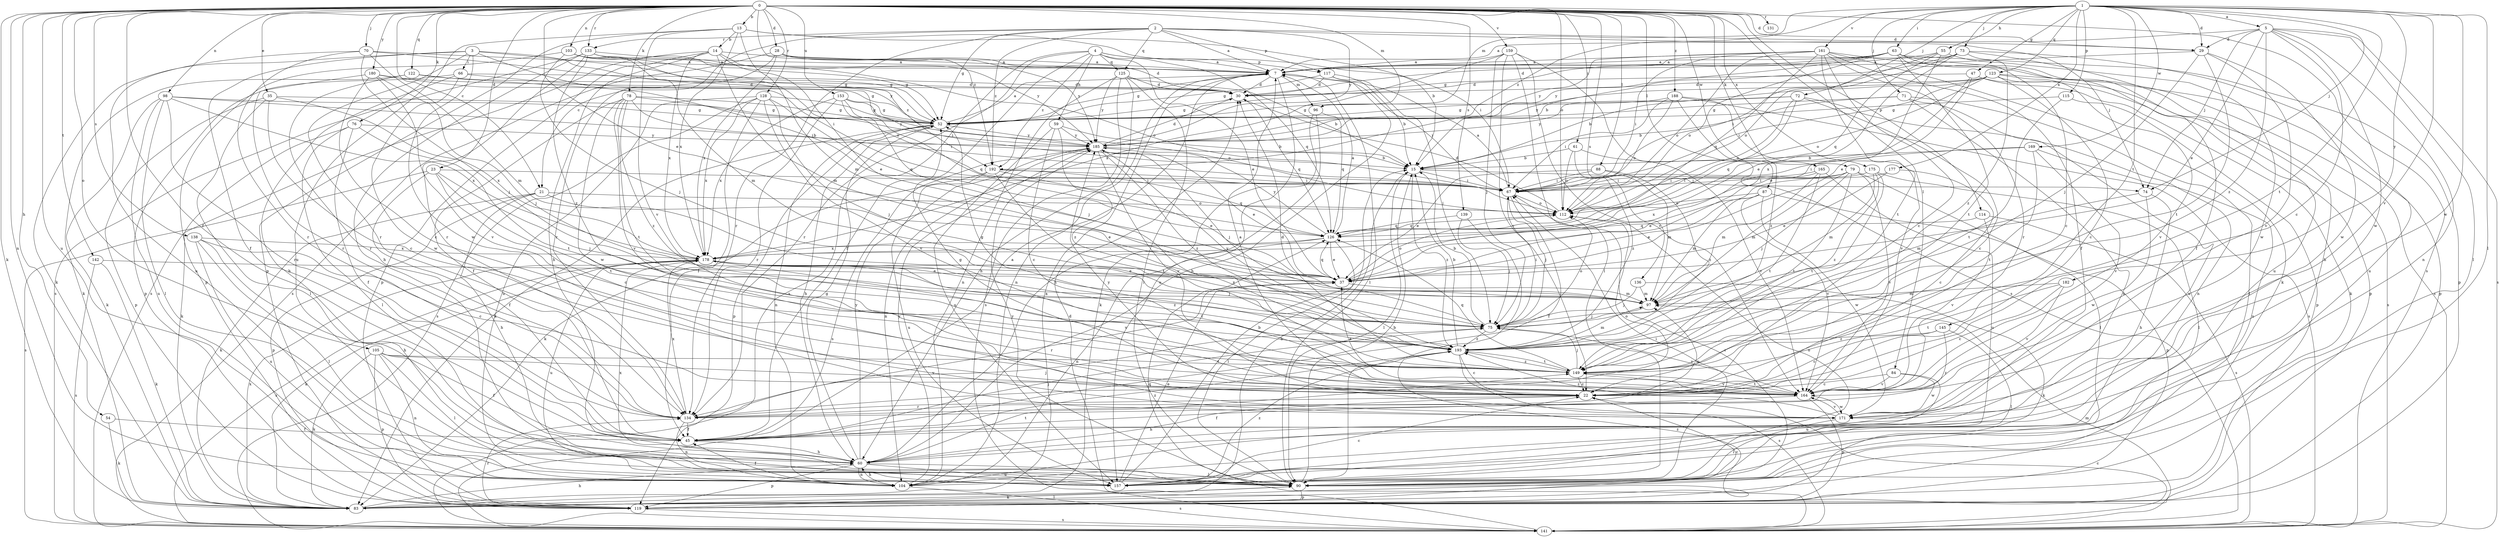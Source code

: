 strict digraph  {
0;
1;
2;
3;
4;
5;
7;
13;
14;
15;
21;
22;
23;
28;
29;
30;
35;
37;
45;
47;
52;
54;
55;
59;
60;
61;
63;
66;
67;
70;
71;
72;
73;
74;
75;
76;
78;
79;
83;
84;
87;
88;
90;
96;
97;
98;
103;
104;
105;
112;
114;
115;
117;
119;
122;
123;
125;
126;
128;
131;
133;
134;
136;
138;
139;
141;
142;
145;
149;
153;
157;
159;
161;
164;
165;
169;
171;
175;
177;
178;
180;
182;
185;
188;
192;
193;
0 -> 13  [label=b];
0 -> 21  [label=c];
0 -> 23  [label=d];
0 -> 28  [label=d];
0 -> 29  [label=d];
0 -> 35  [label=e];
0 -> 37  [label=e];
0 -> 45  [label=f];
0 -> 54  [label=h];
0 -> 61  [label=i];
0 -> 70  [label=j];
0 -> 76  [label=k];
0 -> 78  [label=k];
0 -> 79  [label=k];
0 -> 83  [label=k];
0 -> 84  [label=l];
0 -> 87  [label=l];
0 -> 88  [label=l];
0 -> 96  [label=m];
0 -> 98  [label=n];
0 -> 103  [label=n];
0 -> 104  [label=n];
0 -> 105  [label=o];
0 -> 112  [label=o];
0 -> 114  [label=p];
0 -> 122  [label=q];
0 -> 128  [label=r];
0 -> 131  [label=r];
0 -> 133  [label=r];
0 -> 136  [label=s];
0 -> 138  [label=s];
0 -> 139  [label=s];
0 -> 141  [label=s];
0 -> 142  [label=t];
0 -> 153  [label=u];
0 -> 157  [label=u];
0 -> 159  [label=v];
0 -> 165  [label=w];
0 -> 175  [label=x];
0 -> 180  [label=y];
0 -> 188  [label=z];
0 -> 192  [label=z];
1 -> 5  [label=a];
1 -> 29  [label=d];
1 -> 47  [label=g];
1 -> 55  [label=h];
1 -> 63  [label=i];
1 -> 71  [label=j];
1 -> 72  [label=j];
1 -> 73  [label=j];
1 -> 74  [label=j];
1 -> 90  [label=l];
1 -> 96  [label=m];
1 -> 115  [label=p];
1 -> 123  [label=q];
1 -> 145  [label=t];
1 -> 149  [label=t];
1 -> 161  [label=v];
1 -> 164  [label=v];
1 -> 169  [label=w];
1 -> 171  [label=w];
1 -> 177  [label=x];
1 -> 182  [label=y];
1 -> 192  [label=z];
2 -> 7  [label=a];
2 -> 21  [label=c];
2 -> 29  [label=d];
2 -> 52  [label=g];
2 -> 74  [label=j];
2 -> 117  [label=p];
2 -> 125  [label=q];
2 -> 133  [label=r];
2 -> 134  [label=r];
2 -> 185  [label=y];
2 -> 192  [label=z];
3 -> 45  [label=f];
3 -> 52  [label=g];
3 -> 66  [label=i];
3 -> 67  [label=i];
3 -> 83  [label=k];
3 -> 134  [label=r];
3 -> 171  [label=w];
3 -> 192  [label=z];
4 -> 7  [label=a];
4 -> 37  [label=e];
4 -> 45  [label=f];
4 -> 59  [label=h];
4 -> 117  [label=p];
4 -> 125  [label=q];
4 -> 126  [label=q];
4 -> 134  [label=r];
4 -> 141  [label=s];
4 -> 192  [label=z];
5 -> 7  [label=a];
5 -> 22  [label=c];
5 -> 29  [label=d];
5 -> 37  [label=e];
5 -> 74  [label=j];
5 -> 90  [label=l];
5 -> 104  [label=n];
5 -> 141  [label=s];
5 -> 171  [label=w];
5 -> 193  [label=z];
7 -> 30  [label=d];
7 -> 52  [label=g];
7 -> 67  [label=i];
7 -> 90  [label=l];
7 -> 96  [label=m];
7 -> 104  [label=n];
7 -> 157  [label=u];
13 -> 14  [label=b];
13 -> 15  [label=b];
13 -> 67  [label=i];
13 -> 97  [label=m];
13 -> 119  [label=p];
13 -> 157  [label=u];
13 -> 164  [label=v];
13 -> 178  [label=x];
14 -> 7  [label=a];
14 -> 37  [label=e];
14 -> 60  [label=h];
14 -> 97  [label=m];
14 -> 119  [label=p];
14 -> 141  [label=s];
14 -> 178  [label=x];
14 -> 185  [label=y];
15 -> 67  [label=i];
15 -> 74  [label=j];
15 -> 90  [label=l];
15 -> 193  [label=z];
21 -> 37  [label=e];
21 -> 60  [label=h];
21 -> 83  [label=k];
21 -> 112  [label=o];
21 -> 119  [label=p];
22 -> 7  [label=a];
22 -> 52  [label=g];
22 -> 60  [label=h];
22 -> 134  [label=r];
23 -> 22  [label=c];
23 -> 45  [label=f];
23 -> 67  [label=i];
23 -> 75  [label=j];
23 -> 141  [label=s];
23 -> 149  [label=t];
28 -> 7  [label=a];
28 -> 30  [label=d];
28 -> 134  [label=r];
28 -> 141  [label=s];
28 -> 178  [label=x];
28 -> 185  [label=y];
29 -> 7  [label=a];
29 -> 75  [label=j];
29 -> 149  [label=t];
29 -> 164  [label=v];
29 -> 171  [label=w];
30 -> 52  [label=g];
30 -> 126  [label=q];
35 -> 22  [label=c];
35 -> 52  [label=g];
35 -> 90  [label=l];
35 -> 119  [label=p];
35 -> 178  [label=x];
37 -> 97  [label=m];
37 -> 112  [label=o];
37 -> 126  [label=q];
37 -> 134  [label=r];
45 -> 7  [label=a];
45 -> 60  [label=h];
45 -> 75  [label=j];
45 -> 193  [label=z];
47 -> 30  [label=d];
47 -> 37  [label=e];
47 -> 83  [label=k];
47 -> 119  [label=p];
47 -> 178  [label=x];
52 -> 7  [label=a];
52 -> 60  [label=h];
52 -> 83  [label=k];
52 -> 104  [label=n];
52 -> 119  [label=p];
52 -> 185  [label=y];
54 -> 45  [label=f];
54 -> 83  [label=k];
55 -> 7  [label=a];
55 -> 37  [label=e];
55 -> 67  [label=i];
55 -> 126  [label=q];
55 -> 171  [label=w];
59 -> 15  [label=b];
59 -> 22  [label=c];
59 -> 157  [label=u];
59 -> 185  [label=y];
59 -> 193  [label=z];
60 -> 52  [label=g];
60 -> 90  [label=l];
60 -> 104  [label=n];
60 -> 119  [label=p];
60 -> 149  [label=t];
60 -> 157  [label=u];
60 -> 185  [label=y];
61 -> 15  [label=b];
61 -> 112  [label=o];
61 -> 164  [label=v];
61 -> 193  [label=z];
63 -> 7  [label=a];
63 -> 22  [label=c];
63 -> 30  [label=d];
63 -> 45  [label=f];
63 -> 52  [label=g];
63 -> 112  [label=o];
63 -> 119  [label=p];
63 -> 141  [label=s];
63 -> 149  [label=t];
63 -> 185  [label=y];
66 -> 30  [label=d];
66 -> 60  [label=h];
66 -> 67  [label=i];
66 -> 119  [label=p];
66 -> 171  [label=w];
67 -> 7  [label=a];
67 -> 45  [label=f];
67 -> 75  [label=j];
67 -> 112  [label=o];
70 -> 7  [label=a];
70 -> 75  [label=j];
70 -> 97  [label=m];
70 -> 134  [label=r];
70 -> 157  [label=u];
70 -> 185  [label=y];
71 -> 15  [label=b];
71 -> 52  [label=g];
71 -> 90  [label=l];
71 -> 104  [label=n];
71 -> 157  [label=u];
72 -> 22  [label=c];
72 -> 52  [label=g];
72 -> 104  [label=n];
72 -> 112  [label=o];
72 -> 126  [label=q];
72 -> 185  [label=y];
73 -> 7  [label=a];
73 -> 15  [label=b];
73 -> 37  [label=e];
73 -> 60  [label=h];
73 -> 112  [label=o];
73 -> 157  [label=u];
73 -> 193  [label=z];
74 -> 60  [label=h];
74 -> 97  [label=m];
74 -> 171  [label=w];
75 -> 15  [label=b];
75 -> 67  [label=i];
75 -> 112  [label=o];
75 -> 164  [label=v];
75 -> 193  [label=z];
76 -> 45  [label=f];
76 -> 83  [label=k];
76 -> 90  [label=l];
76 -> 149  [label=t];
76 -> 185  [label=y];
78 -> 45  [label=f];
78 -> 52  [label=g];
78 -> 67  [label=i];
78 -> 149  [label=t];
78 -> 164  [label=v];
78 -> 171  [label=w];
78 -> 185  [label=y];
78 -> 193  [label=z];
79 -> 37  [label=e];
79 -> 67  [label=i];
79 -> 75  [label=j];
79 -> 90  [label=l];
79 -> 97  [label=m];
79 -> 149  [label=t];
79 -> 164  [label=v];
83 -> 7  [label=a];
83 -> 15  [label=b];
83 -> 22  [label=c];
83 -> 60  [label=h];
83 -> 67  [label=i];
83 -> 178  [label=x];
84 -> 22  [label=c];
84 -> 157  [label=u];
84 -> 164  [label=v];
84 -> 171  [label=w];
87 -> 37  [label=e];
87 -> 97  [label=m];
87 -> 112  [label=o];
87 -> 119  [label=p];
87 -> 164  [label=v];
87 -> 171  [label=w];
88 -> 37  [label=e];
88 -> 67  [label=i];
88 -> 97  [label=m];
88 -> 193  [label=z];
90 -> 15  [label=b];
90 -> 67  [label=i];
90 -> 83  [label=k];
90 -> 112  [label=o];
90 -> 119  [label=p];
90 -> 178  [label=x];
90 -> 185  [label=y];
96 -> 60  [label=h];
96 -> 83  [label=k];
96 -> 126  [label=q];
97 -> 75  [label=j];
97 -> 178  [label=x];
98 -> 15  [label=b];
98 -> 52  [label=g];
98 -> 83  [label=k];
98 -> 90  [label=l];
98 -> 134  [label=r];
98 -> 157  [label=u];
98 -> 178  [label=x];
103 -> 7  [label=a];
103 -> 52  [label=g];
103 -> 75  [label=j];
103 -> 97  [label=m];
103 -> 112  [label=o];
103 -> 119  [label=p];
104 -> 45  [label=f];
104 -> 60  [label=h];
104 -> 141  [label=s];
104 -> 185  [label=y];
105 -> 45  [label=f];
105 -> 83  [label=k];
105 -> 90  [label=l];
105 -> 104  [label=n];
105 -> 119  [label=p];
105 -> 149  [label=t];
105 -> 164  [label=v];
112 -> 30  [label=d];
112 -> 126  [label=q];
114 -> 126  [label=q];
114 -> 141  [label=s];
114 -> 164  [label=v];
115 -> 52  [label=g];
115 -> 119  [label=p];
115 -> 149  [label=t];
117 -> 15  [label=b];
117 -> 30  [label=d];
117 -> 52  [label=g];
117 -> 60  [label=h];
117 -> 75  [label=j];
119 -> 90  [label=l];
119 -> 134  [label=r];
119 -> 141  [label=s];
119 -> 193  [label=z];
122 -> 30  [label=d];
122 -> 67  [label=i];
122 -> 83  [label=k];
122 -> 134  [label=r];
123 -> 15  [label=b];
123 -> 22  [label=c];
123 -> 30  [label=d];
123 -> 67  [label=i];
123 -> 112  [label=o];
123 -> 119  [label=p];
123 -> 141  [label=s];
123 -> 164  [label=v];
123 -> 185  [label=y];
125 -> 15  [label=b];
125 -> 30  [label=d];
125 -> 60  [label=h];
125 -> 90  [label=l];
125 -> 104  [label=n];
125 -> 141  [label=s];
125 -> 185  [label=y];
126 -> 7  [label=a];
126 -> 37  [label=e];
126 -> 90  [label=l];
126 -> 104  [label=n];
126 -> 178  [label=x];
126 -> 185  [label=y];
128 -> 45  [label=f];
128 -> 52  [label=g];
128 -> 75  [label=j];
128 -> 126  [label=q];
128 -> 141  [label=s];
128 -> 157  [label=u];
128 -> 164  [label=v];
128 -> 178  [label=x];
133 -> 7  [label=a];
133 -> 52  [label=g];
133 -> 60  [label=h];
133 -> 112  [label=o];
133 -> 134  [label=r];
133 -> 141  [label=s];
133 -> 193  [label=z];
134 -> 45  [label=f];
134 -> 75  [label=j];
134 -> 97  [label=m];
134 -> 104  [label=n];
134 -> 112  [label=o];
134 -> 178  [label=x];
136 -> 75  [label=j];
136 -> 83  [label=k];
136 -> 97  [label=m];
138 -> 22  [label=c];
138 -> 60  [label=h];
138 -> 90  [label=l];
138 -> 157  [label=u];
138 -> 178  [label=x];
139 -> 75  [label=j];
139 -> 90  [label=l];
139 -> 126  [label=q];
141 -> 22  [label=c];
141 -> 30  [label=d];
141 -> 97  [label=m];
141 -> 126  [label=q];
142 -> 37  [label=e];
142 -> 83  [label=k];
142 -> 141  [label=s];
145 -> 22  [label=c];
145 -> 90  [label=l];
145 -> 134  [label=r];
145 -> 193  [label=z];
149 -> 22  [label=c];
149 -> 30  [label=d];
149 -> 75  [label=j];
149 -> 126  [label=q];
149 -> 164  [label=v];
149 -> 193  [label=z];
153 -> 52  [label=g];
153 -> 75  [label=j];
153 -> 112  [label=o];
153 -> 126  [label=q];
153 -> 134  [label=r];
153 -> 178  [label=x];
157 -> 15  [label=b];
157 -> 22  [label=c];
157 -> 37  [label=e];
157 -> 193  [label=z];
159 -> 7  [label=a];
159 -> 22  [label=c];
159 -> 75  [label=j];
159 -> 90  [label=l];
159 -> 141  [label=s];
159 -> 164  [label=v];
159 -> 178  [label=x];
161 -> 7  [label=a];
161 -> 22  [label=c];
161 -> 45  [label=f];
161 -> 67  [label=i];
161 -> 83  [label=k];
161 -> 112  [label=o];
161 -> 126  [label=q];
161 -> 134  [label=r];
161 -> 149  [label=t];
161 -> 157  [label=u];
161 -> 185  [label=y];
164 -> 37  [label=e];
164 -> 45  [label=f];
164 -> 119  [label=p];
164 -> 149  [label=t];
164 -> 171  [label=w];
165 -> 67  [label=i];
165 -> 97  [label=m];
165 -> 149  [label=t];
165 -> 157  [label=u];
165 -> 178  [label=x];
169 -> 15  [label=b];
169 -> 67  [label=i];
169 -> 149  [label=t];
169 -> 157  [label=u];
169 -> 164  [label=v];
171 -> 90  [label=l];
171 -> 164  [label=v];
171 -> 185  [label=y];
171 -> 193  [label=z];
175 -> 67  [label=i];
175 -> 90  [label=l];
175 -> 97  [label=m];
175 -> 149  [label=t];
175 -> 193  [label=z];
177 -> 22  [label=c];
177 -> 37  [label=e];
177 -> 67  [label=i];
178 -> 37  [label=e];
178 -> 75  [label=j];
178 -> 83  [label=k];
178 -> 141  [label=s];
178 -> 149  [label=t];
178 -> 157  [label=u];
178 -> 164  [label=v];
178 -> 193  [label=z];
180 -> 22  [label=c];
180 -> 30  [label=d];
180 -> 52  [label=g];
180 -> 75  [label=j];
180 -> 134  [label=r];
180 -> 164  [label=v];
182 -> 22  [label=c];
182 -> 97  [label=m];
182 -> 149  [label=t];
182 -> 164  [label=v];
185 -> 15  [label=b];
185 -> 30  [label=d];
185 -> 37  [label=e];
185 -> 75  [label=j];
185 -> 104  [label=n];
185 -> 141  [label=s];
185 -> 164  [label=v];
185 -> 193  [label=z];
188 -> 52  [label=g];
188 -> 67  [label=i];
188 -> 112  [label=o];
188 -> 141  [label=s];
188 -> 164  [label=v];
188 -> 193  [label=z];
192 -> 37  [label=e];
192 -> 67  [label=i];
192 -> 83  [label=k];
192 -> 126  [label=q];
192 -> 149  [label=t];
192 -> 157  [label=u];
193 -> 15  [label=b];
193 -> 22  [label=c];
193 -> 52  [label=g];
193 -> 97  [label=m];
193 -> 141  [label=s];
193 -> 149  [label=t];
193 -> 185  [label=y];
}
